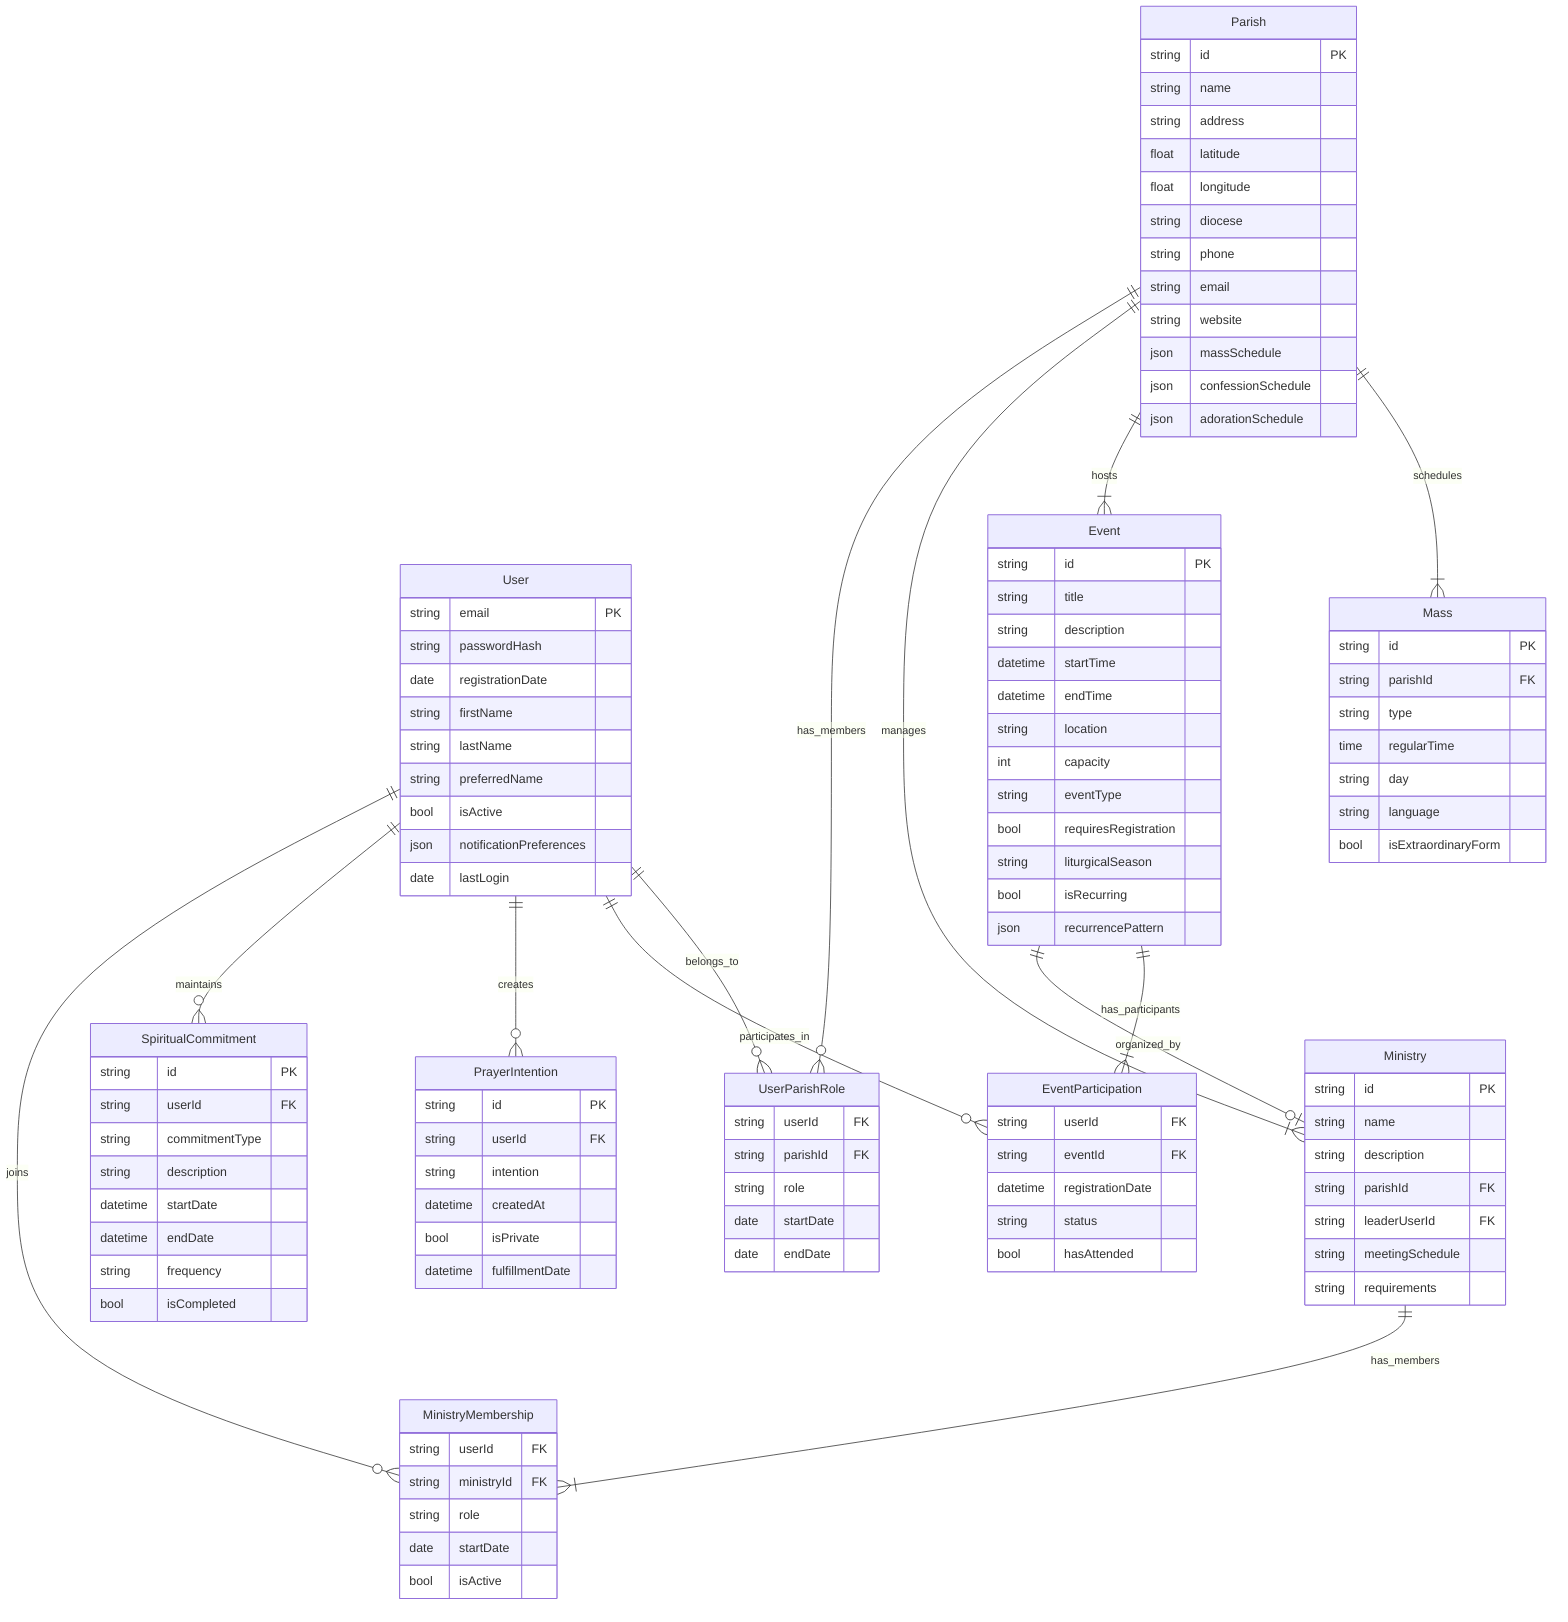 erDiagram
    User ||--o{ UserParishRole : "belongs_to"
    User ||--o{ EventParticipation : "participates_in"
    User ||--o{ PrayerIntention : "creates"
    User ||--o{ SpiritualCommitment : "maintains"
    User ||--o{ MinistryMembership : "joins"
    User {
        string email PK
        string passwordHash
        date registrationDate
        string firstName
        string lastName
        string preferredName
        bool isActive
        json notificationPreferences
        date lastLogin
    }

    Parish ||--|{ Mass : "schedules"
    Parish ||--|{ Event : "hosts"
    Parish ||--|{ Ministry : "manages"
    Parish ||--o{ UserParishRole : "has_members"
    Parish {
        string id PK
        string name
        string address
        float latitude
        float longitude
        string diocese
        string phone
        string email
        string website
        json massSchedule
        json confessionSchedule
        json adorationSchedule
    }

    Event ||--|{ EventParticipation : "has_participants"
    Event ||--o| Ministry : "organized_by"
    Event {
        string id PK
        string title
        string description
        datetime startTime
        datetime endTime
        string location
        int capacity
        string eventType
        bool requiresRegistration
        string liturgicalSeason
        bool isRecurring
        json recurrencePattern
    }

    Ministry ||--|{ MinistryMembership : "has_members"
    Ministry {
        string id PK
        string name
        string description
        string parishId FK
        string leaderUserId FK
        string meetingSchedule
        string requirements
    }

    PrayerIntention {
        string id PK
        string userId FK
        string intention
        datetime createdAt
        bool isPrivate
        datetime fulfillmentDate
    }

    SpiritualCommitment {
        string id PK
        string userId FK
        string commitmentType
        string description
        datetime startDate
        datetime endDate
        string frequency
        bool isCompleted
    }

    UserParishRole {
        string userId FK
        string parishId FK
        string role
        date startDate
        date endDate
    }

    EventParticipation {
        string userId FK
        string eventId FK
        datetime registrationDate
        string status
        bool hasAttended
    }

    MinistryMembership {
        string userId FK
        string ministryId FK
        string role
        date startDate
        bool isActive
    }

    Mass {
        string id PK
        string parishId FK
        string type
        time regularTime
        string day
        string language
        bool isExtraordinaryForm
    }